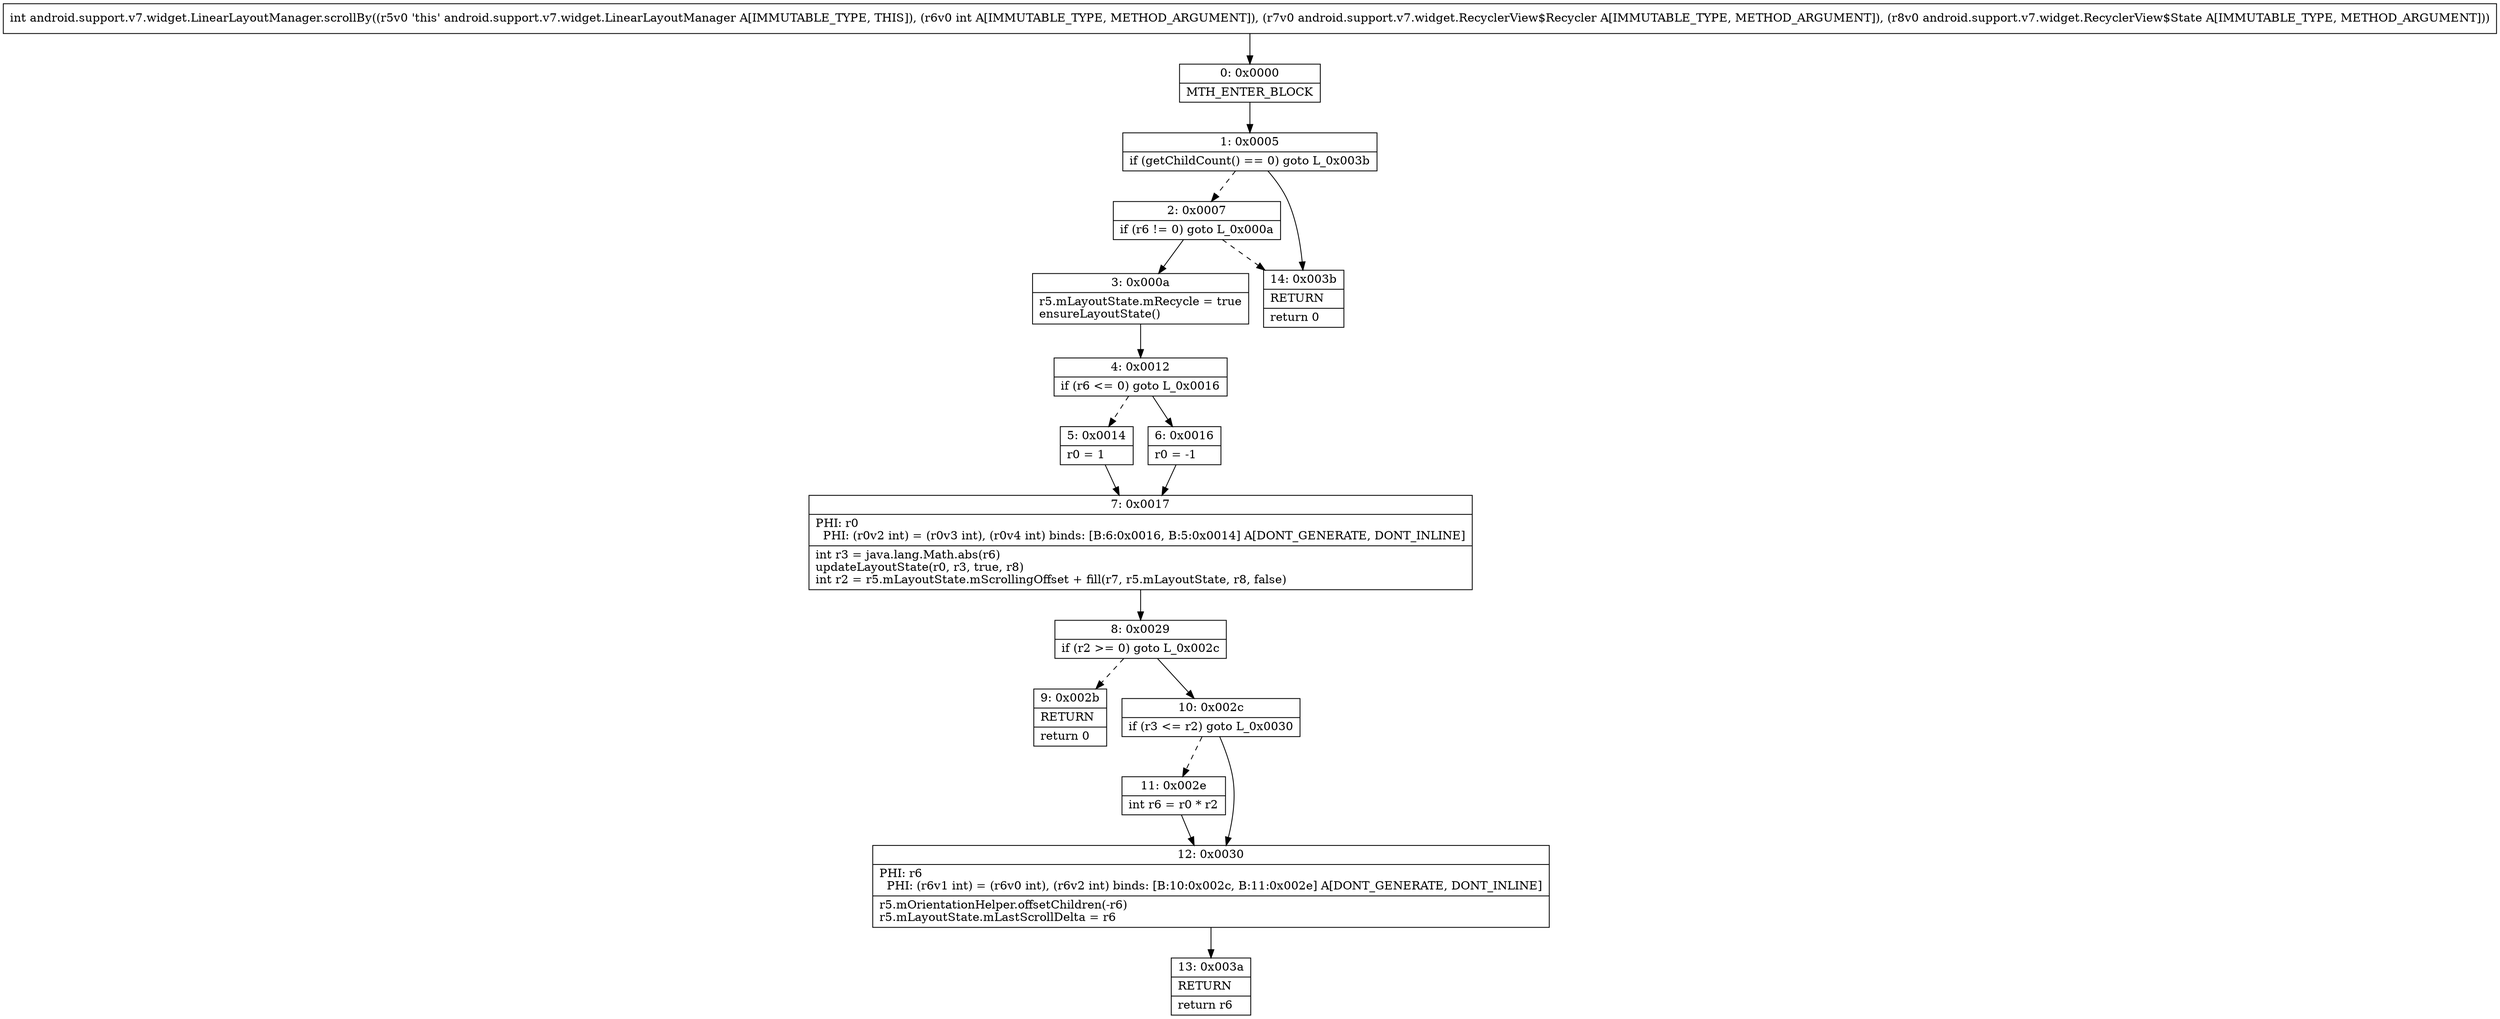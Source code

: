 digraph "CFG forandroid.support.v7.widget.LinearLayoutManager.scrollBy(ILandroid\/support\/v7\/widget\/RecyclerView$Recycler;Landroid\/support\/v7\/widget\/RecyclerView$State;)I" {
Node_0 [shape=record,label="{0\:\ 0x0000|MTH_ENTER_BLOCK\l}"];
Node_1 [shape=record,label="{1\:\ 0x0005|if (getChildCount() == 0) goto L_0x003b\l}"];
Node_2 [shape=record,label="{2\:\ 0x0007|if (r6 != 0) goto L_0x000a\l}"];
Node_3 [shape=record,label="{3\:\ 0x000a|r5.mLayoutState.mRecycle = true\lensureLayoutState()\l}"];
Node_4 [shape=record,label="{4\:\ 0x0012|if (r6 \<= 0) goto L_0x0016\l}"];
Node_5 [shape=record,label="{5\:\ 0x0014|r0 = 1\l}"];
Node_6 [shape=record,label="{6\:\ 0x0016|r0 = \-1\l}"];
Node_7 [shape=record,label="{7\:\ 0x0017|PHI: r0 \l  PHI: (r0v2 int) = (r0v3 int), (r0v4 int) binds: [B:6:0x0016, B:5:0x0014] A[DONT_GENERATE, DONT_INLINE]\l|int r3 = java.lang.Math.abs(r6)\lupdateLayoutState(r0, r3, true, r8)\lint r2 = r5.mLayoutState.mScrollingOffset + fill(r7, r5.mLayoutState, r8, false)\l}"];
Node_8 [shape=record,label="{8\:\ 0x0029|if (r2 \>= 0) goto L_0x002c\l}"];
Node_9 [shape=record,label="{9\:\ 0x002b|RETURN\l|return 0\l}"];
Node_10 [shape=record,label="{10\:\ 0x002c|if (r3 \<= r2) goto L_0x0030\l}"];
Node_11 [shape=record,label="{11\:\ 0x002e|int r6 = r0 * r2\l}"];
Node_12 [shape=record,label="{12\:\ 0x0030|PHI: r6 \l  PHI: (r6v1 int) = (r6v0 int), (r6v2 int) binds: [B:10:0x002c, B:11:0x002e] A[DONT_GENERATE, DONT_INLINE]\l|r5.mOrientationHelper.offsetChildren(\-r6)\lr5.mLayoutState.mLastScrollDelta = r6\l}"];
Node_13 [shape=record,label="{13\:\ 0x003a|RETURN\l|return r6\l}"];
Node_14 [shape=record,label="{14\:\ 0x003b|RETURN\l|return 0\l}"];
MethodNode[shape=record,label="{int android.support.v7.widget.LinearLayoutManager.scrollBy((r5v0 'this' android.support.v7.widget.LinearLayoutManager A[IMMUTABLE_TYPE, THIS]), (r6v0 int A[IMMUTABLE_TYPE, METHOD_ARGUMENT]), (r7v0 android.support.v7.widget.RecyclerView$Recycler A[IMMUTABLE_TYPE, METHOD_ARGUMENT]), (r8v0 android.support.v7.widget.RecyclerView$State A[IMMUTABLE_TYPE, METHOD_ARGUMENT])) }"];
MethodNode -> Node_0;
Node_0 -> Node_1;
Node_1 -> Node_2[style=dashed];
Node_1 -> Node_14;
Node_2 -> Node_3;
Node_2 -> Node_14[style=dashed];
Node_3 -> Node_4;
Node_4 -> Node_5[style=dashed];
Node_4 -> Node_6;
Node_5 -> Node_7;
Node_6 -> Node_7;
Node_7 -> Node_8;
Node_8 -> Node_9[style=dashed];
Node_8 -> Node_10;
Node_10 -> Node_11[style=dashed];
Node_10 -> Node_12;
Node_11 -> Node_12;
Node_12 -> Node_13;
}

